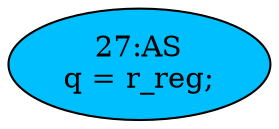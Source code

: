 strict digraph "" {
	node [label="\N"];
	"27:AS"	[ast="<pyverilog.vparser.ast.Assign object at 0x7fc71367bcd0>",
		def_var="['q']",
		fillcolor=deepskyblue,
		label="27:AS
q = r_reg;",
		statements="[]",
		style=filled,
		typ=Assign,
		use_var="['r_reg']"];
}

